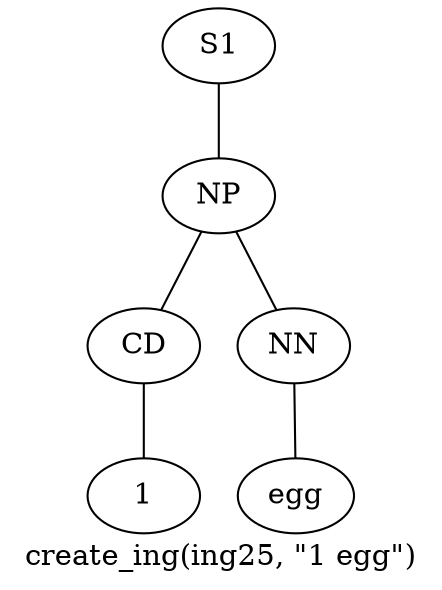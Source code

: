 graph SyntaxGraph {
	label = "create_ing(ing25, \"1 egg\")";
	Node0 [label="S1"];
	Node1 [label="NP"];
	Node2 [label="CD"];
	Node3 [label="1"];
	Node4 [label="NN"];
	Node5 [label="egg"];

	Node0 -- Node1;
	Node1 -- Node2;
	Node1 -- Node4;
	Node2 -- Node3;
	Node4 -- Node5;
}